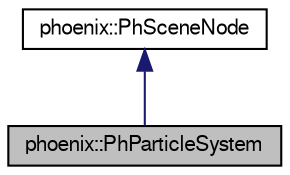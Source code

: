 digraph G
{
  edge [fontname="FreeSans",fontsize="10",labelfontname="FreeSans",labelfontsize="10"];
  node [fontname="FreeSans",fontsize="10",shape=record];
  Node1 [label="phoenix::PhParticleSystem",height=0.2,width=0.4,color="black", fillcolor="grey75", style="filled" fontcolor="black"];
  Node2 -> Node1 [dir=back,color="midnightblue",fontsize="10",style="solid",fontname="FreeSans"];
  Node2 [label="phoenix::PhSceneNode",height=0.2,width=0.4,color="black", fillcolor="white", style="filled",URL="$classphoenix_1_1PhSceneNode.htm",tooltip="Scenenode Prototype."];
}
